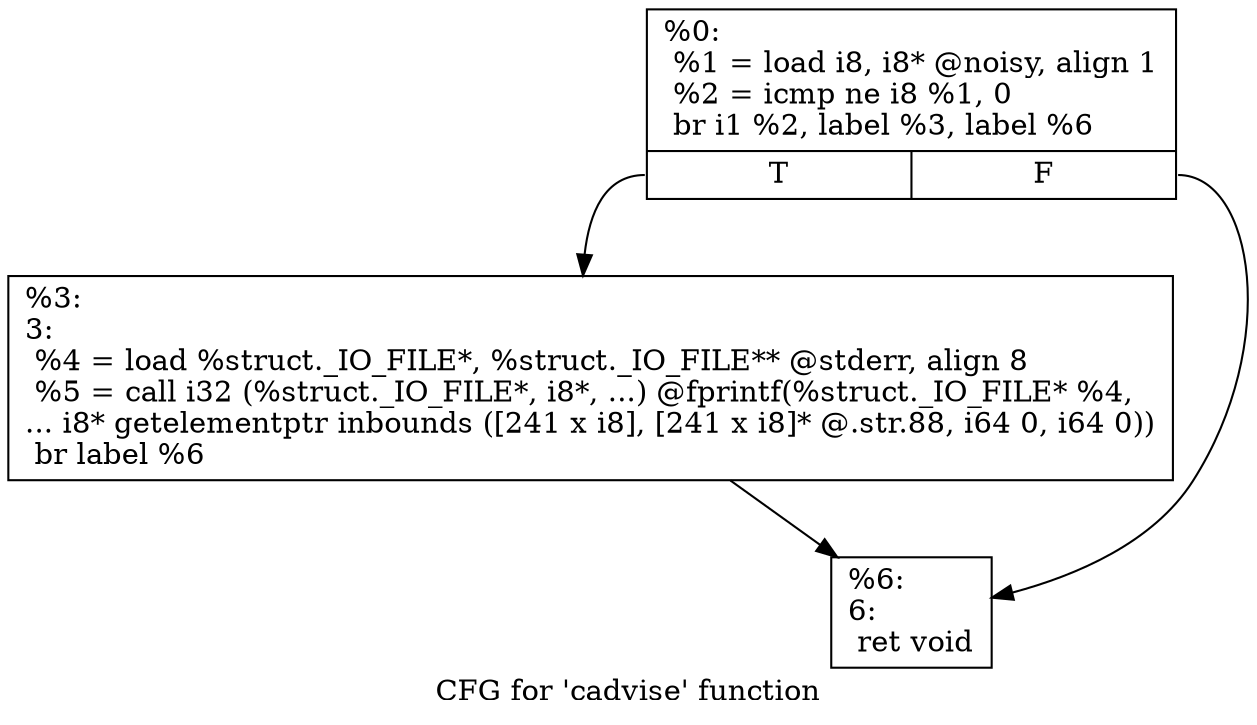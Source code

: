 digraph "CFG for 'cadvise' function" {
	label="CFG for 'cadvise' function";

	Node0xd67ca0 [shape=record,label="{%0:\l  %1 = load i8, i8* @noisy, align 1\l  %2 = icmp ne i8 %1, 0\l  br i1 %2, label %3, label %6\l|{<s0>T|<s1>F}}"];
	Node0xd67ca0:s0 -> Node0xd67d80;
	Node0xd67ca0:s1 -> Node0xd67dd0;
	Node0xd67d80 [shape=record,label="{%3:\l3:                                                \l  %4 = load %struct._IO_FILE*, %struct._IO_FILE** @stderr, align 8\l  %5 = call i32 (%struct._IO_FILE*, i8*, ...) @fprintf(%struct._IO_FILE* %4,\l... i8* getelementptr inbounds ([241 x i8], [241 x i8]* @.str.88, i64 0, i64 0))\l  br label %6\l}"];
	Node0xd67d80 -> Node0xd67dd0;
	Node0xd67dd0 [shape=record,label="{%6:\l6:                                                \l  ret void\l}"];
}
